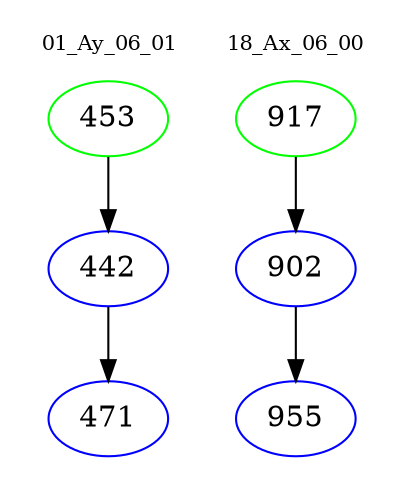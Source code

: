 digraph{
subgraph cluster_0 {
color = white
label = "01_Ay_06_01";
fontsize=10;
T0_453 [label="453", color="green"]
T0_453 -> T0_442 [color="black"]
T0_442 [label="442", color="blue"]
T0_442 -> T0_471 [color="black"]
T0_471 [label="471", color="blue"]
}
subgraph cluster_1 {
color = white
label = "18_Ax_06_00";
fontsize=10;
T1_917 [label="917", color="green"]
T1_917 -> T1_902 [color="black"]
T1_902 [label="902", color="blue"]
T1_902 -> T1_955 [color="black"]
T1_955 [label="955", color="blue"]
}
}
